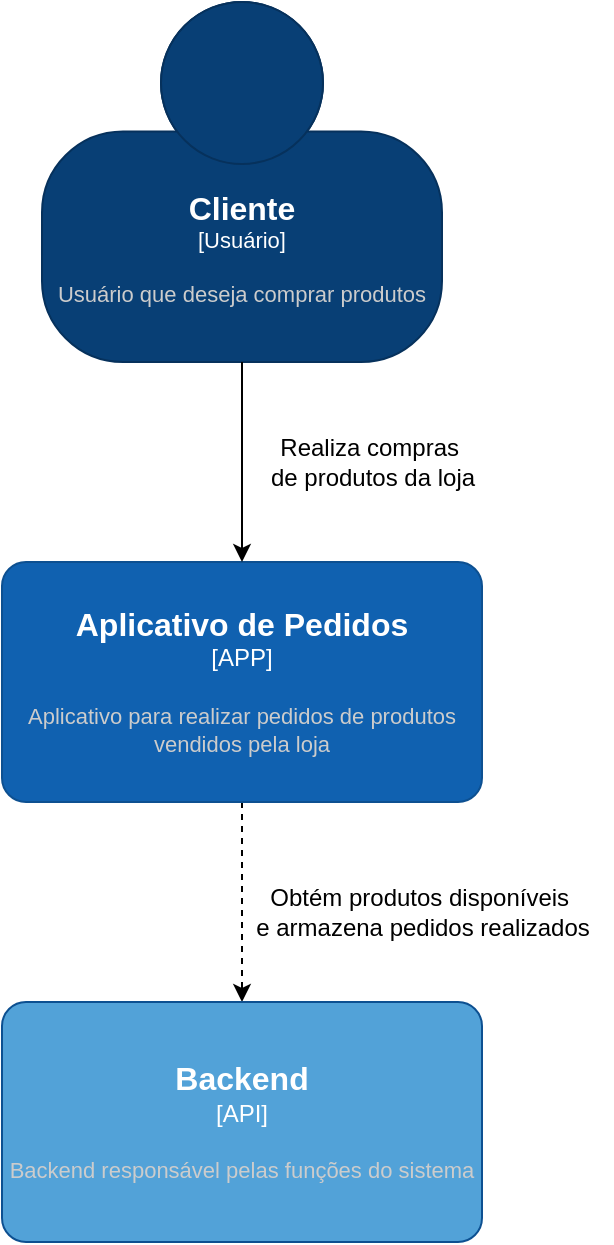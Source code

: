 <mxfile version="26.0.5" pages="3">
  <diagram name="C1-Model-Contexto" id="P6Xj-gvIkoJBpBPAsw49">
    <mxGraphModel dx="1687" dy="868" grid="1" gridSize="10" guides="1" tooltips="1" connect="1" arrows="1" fold="1" page="1" pageScale="1" pageWidth="827" pageHeight="1169" math="0" shadow="0">
      <root>
        <mxCell id="0" />
        <mxCell id="1" parent="0" />
        <object placeholders="1" c4Name="Cliente" c4Type="Usuário" c4Description="Usuário que deseja comprar produtos" label="&lt;font style=&quot;font-size: 16px&quot;&gt;&lt;b&gt;%c4Name%&lt;/b&gt;&lt;/font&gt;&lt;div&gt;[%c4Type%]&lt;/div&gt;&lt;br&gt;&lt;div&gt;&lt;font style=&quot;font-size: 11px&quot;&gt;&lt;font color=&quot;#cccccc&quot;&gt;%c4Description%&lt;/font&gt;&lt;/div&gt;" id="8BtetzVfZ66lAbhuHaZ9-2">
          <mxCell style="html=1;fontSize=11;dashed=0;whiteSpace=wrap;fillColor=#083F75;strokeColor=#06315C;fontColor=#ffffff;shape=mxgraph.c4.person2;align=center;metaEdit=1;points=[[0.5,0,0],[1,0.5,0],[1,0.75,0],[0.75,1,0],[0.5,1,0],[0.25,1,0],[0,0.75,0],[0,0.5,0]];resizable=0;" parent="1" vertex="1">
            <mxGeometry x="314" y="40" width="200" height="180" as="geometry" />
          </mxCell>
        </object>
        <mxCell id="2PF6V-xtBd0P_cYbQhZM-18" style="edgeStyle=orthogonalEdgeStyle;rounded=0;orthogonalLoop=1;jettySize=auto;html=1;dashed=1;" parent="1" source="2PF6V-xtBd0P_cYbQhZM-14" target="2PF6V-xtBd0P_cYbQhZM-15" edge="1">
          <mxGeometry relative="1" as="geometry" />
        </mxCell>
        <object placeholders="1" c4Name="Aplicativo de Pedidos" c4Type="APP" c4Description="Aplicativo para realizar pedidos de produtos vendidos pela loja" label="&lt;font style=&quot;font-size: 16px&quot;&gt;&lt;b&gt;%c4Name%&lt;/b&gt;&lt;/font&gt;&lt;div&gt;[%c4Type%]&lt;/div&gt;&lt;br&gt;&lt;div&gt;&lt;font style=&quot;font-size: 11px&quot;&gt;&lt;font color=&quot;#cccccc&quot;&gt;%c4Description%&lt;/font&gt;&lt;/div&gt;" id="2PF6V-xtBd0P_cYbQhZM-14">
          <mxCell style="rounded=1;whiteSpace=wrap;html=1;labelBackgroundColor=none;fillColor=#1061B0;fontColor=#ffffff;align=center;arcSize=10;strokeColor=#0D5091;metaEdit=1;resizable=0;points=[[0.25,0,0],[0.5,0,0],[0.75,0,0],[1,0.25,0],[1,0.5,0],[1,0.75,0],[0.75,1,0],[0.5,1,0],[0.25,1,0],[0,0.75,0],[0,0.5,0],[0,0.25,0]];" parent="1" vertex="1">
            <mxGeometry x="294" y="320" width="240" height="120" as="geometry" />
          </mxCell>
        </object>
        <object placeholders="1" c4Name="Backend" c4Type="API" c4Description="Backend responsável pelas funções do sistema" label="&lt;font style=&quot;font-size: 16px&quot;&gt;&lt;b&gt;%c4Name%&lt;/b&gt;&lt;/font&gt;&lt;div&gt;[%c4Type%]&lt;/div&gt;&lt;br&gt;&lt;div&gt;&lt;font style=&quot;font-size: 11px&quot;&gt;&lt;font color=&quot;#cccccc&quot;&gt;%c4Description%&lt;/font&gt;&lt;/div&gt;" id="2PF6V-xtBd0P_cYbQhZM-15">
          <mxCell style="rounded=1;whiteSpace=wrap;html=1;labelBackgroundColor=none;fillColor=#52A2D8;fontColor=#ffffff;align=center;arcSize=10;strokeColor=#0D5091;metaEdit=1;resizable=0;points=[[0.25,0,0],[0.5,0,0],[0.75,0,0],[1,0.25,0],[1,0.5,0],[1,0.75,0],[0.75,1,0],[0.5,1,0],[0.25,1,0],[0,0.75,0],[0,0.5,0],[0,0.25,0]];" parent="1" vertex="1">
            <mxGeometry x="294" y="540" width="240" height="120" as="geometry" />
          </mxCell>
        </object>
        <mxCell id="2PF6V-xtBd0P_cYbQhZM-22" value="Obtém produtos disponíveis&amp;nbsp;&lt;div&gt;e armazena pedidos realizados&lt;/div&gt;" style="text;html=1;align=center;verticalAlign=middle;resizable=0;points=[];autosize=1;strokeColor=none;fillColor=none;" parent="1" vertex="1">
          <mxGeometry x="409" y="475" width="190" height="40" as="geometry" />
        </mxCell>
        <mxCell id="Y4gumhEFYaOYsFCcZAqC-1" style="edgeStyle=orthogonalEdgeStyle;rounded=0;orthogonalLoop=1;jettySize=auto;html=1;entryX=0.5;entryY=0;entryDx=0;entryDy=0;entryPerimeter=0;" edge="1" parent="1" source="8BtetzVfZ66lAbhuHaZ9-2" target="2PF6V-xtBd0P_cYbQhZM-14">
          <mxGeometry relative="1" as="geometry" />
        </mxCell>
        <mxCell id="Y4gumhEFYaOYsFCcZAqC-2" value="Realiza compras&amp;nbsp;&lt;div&gt;de produtos da loja&lt;/div&gt;" style="text;html=1;align=center;verticalAlign=middle;resizable=0;points=[];autosize=1;strokeColor=none;fillColor=none;" vertex="1" parent="1">
          <mxGeometry x="414" y="250" width="130" height="40" as="geometry" />
        </mxCell>
      </root>
    </mxGraphModel>
  </diagram>
  <diagram id="NNPbi_yWeky5UOVOy1DD" name="C2-Model-Container">
    <mxGraphModel dx="1687" dy="868" grid="1" gridSize="10" guides="1" tooltips="1" connect="1" arrows="1" fold="1" page="1" pageScale="1" pageWidth="827" pageHeight="1169" math="0" shadow="0">
      <root>
        <mxCell id="0" />
        <mxCell id="1" parent="0" />
        <object placeholders="1" c4Name="Banco de Dados" c4Type="Container" c4Technology="Sql Server" c4Description="Base de dados responsável por armazenar pedidos e produtos" label="&lt;font style=&quot;font-size: 16px&quot;&gt;&lt;b&gt;%c4Name%&lt;/b&gt;&lt;/font&gt;&lt;div&gt;[%c4Type%:&amp;nbsp;%c4Technology%]&lt;/div&gt;&lt;br&gt;&lt;div&gt;&lt;font style=&quot;font-size: 11px&quot;&gt;&lt;font color=&quot;#E6E6E6&quot;&gt;%c4Description%&lt;/font&gt;&lt;/div&gt;" id="bm3YX3Cp5lBTbfjAP98n-1">
          <mxCell style="shape=cylinder3;size=15;whiteSpace=wrap;html=1;boundedLbl=1;rounded=0;labelBackgroundColor=none;fillColor=#23A2D9;fontSize=12;fontColor=#ffffff;align=center;strokeColor=#0E7DAD;metaEdit=1;points=[[0.5,0,0],[1,0.25,0],[1,0.5,0],[1,0.75,0],[0.5,1,0],[0,0.75,0],[0,0.5,0],[0,0.25,0]];resizable=0;" vertex="1" parent="1">
            <mxGeometry x="314" y="840" width="240" height="120" as="geometry" />
          </mxCell>
        </object>
        <mxCell id="YRCpMsuAFsSCkMnbtaSr-11" style="edgeStyle=orthogonalEdgeStyle;rounded=0;orthogonalLoop=1;jettySize=auto;html=1;dashed=1;" edge="1" parent="1" source="bm3YX3Cp5lBTbfjAP98n-2" target="YRCpMsuAFsSCkMnbtaSr-3">
          <mxGeometry relative="1" as="geometry" />
        </mxCell>
        <mxCell id="YRCpMsuAFsSCkMnbtaSr-12" value="Visita o aplicativo e&lt;div&gt;realiza compras&lt;/div&gt;" style="edgeLabel;html=1;align=center;verticalAlign=middle;resizable=0;points=[];" vertex="1" connectable="0" parent="YRCpMsuAFsSCkMnbtaSr-11">
          <mxGeometry x="0.199" y="-1" relative="1" as="geometry">
            <mxPoint as="offset" />
          </mxGeometry>
        </mxCell>
        <object placeholders="1" c4Name="Cliente" c4Type="Usuário" c4Description="Usuário que deseja comprar produtos" label="&lt;font style=&quot;font-size: 16px&quot;&gt;&lt;b&gt;%c4Name%&lt;/b&gt;&lt;/font&gt;&lt;div&gt;[%c4Type%]&lt;/div&gt;&lt;br&gt;&lt;div&gt;&lt;font style=&quot;font-size: 11px&quot;&gt;&lt;font color=&quot;#cccccc&quot;&gt;%c4Description%&lt;/font&gt;&lt;/div&gt;" id="bm3YX3Cp5lBTbfjAP98n-2">
          <mxCell style="html=1;fontSize=11;dashed=0;whiteSpace=wrap;fillColor=#083F75;strokeColor=#06315C;fontColor=#ffffff;shape=mxgraph.c4.person2;align=center;metaEdit=1;points=[[0.5,0,0],[1,0.5,0],[1,0.75,0],[0.75,1,0],[0.5,1,0],[0.25,1,0],[0,0.75,0],[0,0.5,0]];resizable=0;" vertex="1" parent="1">
            <mxGeometry x="314" y="40" width="200" height="180" as="geometry" />
          </mxCell>
        </object>
        <object placeholders="1" c4Name="Api Application" c4Type="Dotnet Core" c4Description="Disponibiliza funções do aplicativo via Json/Https API" label="&lt;font style=&quot;font-size: 16px&quot;&gt;&lt;b&gt;%c4Name%&lt;/b&gt;&lt;/font&gt;&lt;div&gt;[%c4Type%]&lt;/div&gt;&lt;br&gt;&lt;div&gt;&lt;font style=&quot;font-size: 11px&quot;&gt;&lt;font color=&quot;#cccccc&quot;&gt;%c4Description%&lt;/font&gt;&lt;/div&gt;" id="YRCpMsuAFsSCkMnbtaSr-1">
          <mxCell style="rounded=1;whiteSpace=wrap;html=1;labelBackgroundColor=none;fillColor=#1061B0;fontColor=#ffffff;align=center;arcSize=10;strokeColor=#0D5091;metaEdit=1;resizable=0;points=[[0.25,0,0],[0.5,0,0],[0.75,0,0],[1,0.25,0],[1,0.5,0],[1,0.75,0],[0.75,1,0],[0.5,1,0],[0.25,1,0],[0,0.75,0],[0,0.5,0],[0,0.25,0]];" vertex="1" parent="1">
            <mxGeometry x="314" y="610" width="240" height="120" as="geometry" />
          </mxCell>
        </object>
        <mxCell id="YRCpMsuAFsSCkMnbtaSr-7" style="edgeStyle=orthogonalEdgeStyle;rounded=0;orthogonalLoop=1;jettySize=auto;html=1;dashed=1;" edge="1" parent="1" source="YRCpMsuAFsSCkMnbtaSr-2" target="YRCpMsuAFsSCkMnbtaSr-1">
          <mxGeometry relative="1" as="geometry" />
        </mxCell>
        <mxCell id="YRCpMsuAFsSCkMnbtaSr-9" value="Realiza chamadas para API&lt;div&gt;[JSON/HTTPS]&lt;/div&gt;" style="edgeLabel;html=1;align=center;verticalAlign=middle;resizable=0;points=[];" vertex="1" connectable="0" parent="YRCpMsuAFsSCkMnbtaSr-7">
          <mxGeometry x="-0.146" relative="1" as="geometry">
            <mxPoint as="offset" />
          </mxGeometry>
        </mxCell>
        <object placeholders="1" c4Name="Web Application" c4Type="Container" c4Technology="React Web" c4Description="Permite visualizar e realizar pedidos dos produtos disponíveis " label="&lt;font style=&quot;font-size: 16px&quot;&gt;&lt;b&gt;%c4Name%&lt;/b&gt;&lt;/font&gt;&lt;div&gt;[%c4Type%:&amp;nbsp;%c4Technology%]&lt;/div&gt;&lt;br&gt;&lt;div&gt;&lt;font style=&quot;font-size: 11px&quot;&gt;&lt;font color=&quot;#E6E6E6&quot;&gt;%c4Description%&lt;/font&gt;&lt;/div&gt;" id="YRCpMsuAFsSCkMnbtaSr-2">
          <mxCell style="shape=mxgraph.c4.webBrowserContainer2;whiteSpace=wrap;html=1;boundedLbl=1;rounded=0;labelBackgroundColor=none;strokeColor=#118ACD;fillColor=#23A2D9;strokeColor=#118ACD;strokeColor2=#0E7DAD;fontSize=12;fontColor=#ffffff;align=center;metaEdit=1;points=[[0.5,0,0],[1,0.25,0],[1,0.5,0],[1,0.75,0],[0.5,1,0],[0,0.75,0],[0,0.5,0],[0,0.25,0]];resizable=0;" vertex="1" parent="1">
            <mxGeometry x="130" y="320" width="240" height="160" as="geometry" />
          </mxCell>
        </object>
        <mxCell id="YRCpMsuAFsSCkMnbtaSr-6" style="edgeStyle=orthogonalEdgeStyle;rounded=0;orthogonalLoop=1;jettySize=auto;html=1;dashed=1;" edge="1" parent="1" source="YRCpMsuAFsSCkMnbtaSr-3" target="YRCpMsuAFsSCkMnbtaSr-1">
          <mxGeometry relative="1" as="geometry" />
        </mxCell>
        <mxCell id="YRCpMsuAFsSCkMnbtaSr-8" value="Realiza chamadas para API&lt;div&gt;[JSON/HTTPS]&lt;/div&gt;" style="edgeLabel;html=1;align=center;verticalAlign=middle;resizable=0;points=[];" vertex="1" connectable="0" parent="YRCpMsuAFsSCkMnbtaSr-6">
          <mxGeometry x="-0.204" y="1" relative="1" as="geometry">
            <mxPoint as="offset" />
          </mxGeometry>
        </mxCell>
        <object placeholders="1" c4Name="Mobile App" c4Type="Container" c4Technology="React Native" c4Description="Permite visualizar e realizar pedidos dos produtos disponíveis " label="&lt;font style=&quot;font-size: 16px&quot;&gt;&lt;b&gt;%c4Name%&lt;/b&gt;&lt;/font&gt;&lt;div&gt;[%c4Type%:&amp;nbsp;%c4Technology%]&lt;/div&gt;&lt;br&gt;&lt;div&gt;&lt;font style=&quot;font-size: 11px&quot;&gt;&lt;font color=&quot;#E6E6E6&quot;&gt;%c4Description%&lt;/font&gt;&lt;/div&gt;" id="YRCpMsuAFsSCkMnbtaSr-3">
          <mxCell style="shape=mxgraph.c4.webBrowserContainer2;whiteSpace=wrap;html=1;boundedLbl=1;rounded=0;labelBackgroundColor=none;strokeColor=#118ACD;fillColor=#23A2D9;strokeColor=#118ACD;strokeColor2=#0E7DAD;fontSize=12;fontColor=#ffffff;align=center;metaEdit=1;points=[[0.5,0,0],[1,0.25,0],[1,0.5,0],[1,0.75,0],[0.5,1,0],[0,0.75,0],[0,0.5,0],[0,0.25,0]];resizable=0;" vertex="1" parent="1">
            <mxGeometry x="470" y="320" width="240" height="160" as="geometry" />
          </mxCell>
        </object>
        <mxCell id="YRCpMsuAFsSCkMnbtaSr-4" style="edgeStyle=orthogonalEdgeStyle;rounded=0;orthogonalLoop=1;jettySize=auto;html=1;entryX=0.5;entryY=0;entryDx=0;entryDy=0;entryPerimeter=0;dashed=1;" edge="1" parent="1" source="YRCpMsuAFsSCkMnbtaSr-1" target="bm3YX3Cp5lBTbfjAP98n-1">
          <mxGeometry relative="1" as="geometry" />
        </mxCell>
        <mxCell id="YRCpMsuAFsSCkMnbtaSr-5" value="Lê e escreve dados&amp;nbsp;&lt;div&gt;[TCP/SQL]&lt;/div&gt;" style="edgeLabel;html=1;align=center;verticalAlign=middle;resizable=0;points=[];" vertex="1" connectable="0" parent="YRCpMsuAFsSCkMnbtaSr-4">
          <mxGeometry x="0.07" y="-2" relative="1" as="geometry">
            <mxPoint x="2" as="offset" />
          </mxGeometry>
        </mxCell>
        <mxCell id="YRCpMsuAFsSCkMnbtaSr-10" style="edgeStyle=orthogonalEdgeStyle;rounded=0;orthogonalLoop=1;jettySize=auto;html=1;entryX=0.458;entryY=0;entryDx=0;entryDy=0;entryPerimeter=0;dashed=1;" edge="1" parent="1" source="bm3YX3Cp5lBTbfjAP98n-2" target="YRCpMsuAFsSCkMnbtaSr-2">
          <mxGeometry relative="1" as="geometry" />
        </mxCell>
        <mxCell id="YRCpMsuAFsSCkMnbtaSr-13" value="Visita o site e&lt;div&gt;realiza compras&lt;/div&gt;" style="edgeLabel;html=1;align=center;verticalAlign=middle;resizable=0;points=[];" vertex="1" connectable="0" parent="YRCpMsuAFsSCkMnbtaSr-10">
          <mxGeometry x="-0.052" y="-2" relative="1" as="geometry">
            <mxPoint x="-9" as="offset" />
          </mxGeometry>
        </mxCell>
        <object placeholders="1" c4Name="Aplicativo de Pedidos" c4Type="Aplicativo" c4Application="Container" label="&lt;font style=&quot;font-size: 16px&quot;&gt;&lt;b&gt;&lt;div style=&quot;text-align: left&quot;&gt;%c4Name%&lt;/div&gt;&lt;/b&gt;&lt;/font&gt;&lt;div style=&quot;text-align: left&quot;&gt;[%c4Application%]&lt;/div&gt;" id="xVCC3-ShUe-zVOPZ65bl-1">
          <mxCell style="rounded=1;fontSize=11;whiteSpace=wrap;html=1;dashed=1;arcSize=20;fillColor=none;strokeColor=#666666;fontColor=#333333;labelBackgroundColor=none;align=left;verticalAlign=bottom;labelBorderColor=none;spacingTop=0;spacing=10;dashPattern=8 4;metaEdit=1;rotatable=0;perimeter=rectanglePerimeter;noLabel=0;labelPadding=0;allowArrows=0;connectable=0;expand=0;recursiveResize=0;editable=1;pointerEvents=0;absoluteArcSize=1;points=[[0.25,0,0],[0.5,0,0],[0.75,0,0],[1,0.25,0],[1,0.5,0],[1,0.75,0],[0.75,1,0],[0.5,1,0],[0.25,1,0],[0,0.75,0],[0,0.5,0],[0,0.25,0]];" vertex="1" parent="1">
            <mxGeometry x="40" y="240" width="760" height="520" as="geometry" />
          </mxCell>
        </object>
      </root>
    </mxGraphModel>
  </diagram>
  <diagram id="7HnlUpugjB_dQjlhXt8b" name="C3-Model-Components">
    <mxGraphModel dx="1687" dy="868" grid="1" gridSize="10" guides="1" tooltips="1" connect="1" arrows="1" fold="1" page="1" pageScale="1" pageWidth="827" pageHeight="1169" math="0" shadow="0">
      <root>
        <mxCell id="0" />
        <mxCell id="1" parent="0" />
        <mxCell id="0fEk0JnLK3Wr5EQXdf_e-5" style="edgeStyle=orthogonalEdgeStyle;rounded=0;orthogonalLoop=1;jettySize=auto;html=1;dashed=1;" edge="1" parent="1" source="CiKAxNtc-dTXM96i-j2Y-1" target="0fEk0JnLK3Wr5EQXdf_e-1">
          <mxGeometry relative="1" as="geometry" />
        </mxCell>
        <object placeholders="1" c4Name="Web Application" c4Type="Container" c4Technology="React Web" c4Description="Permite visualizar e realizar pedidos dos produtos disponíveis " label="&lt;font style=&quot;font-size: 16px&quot;&gt;&lt;b&gt;%c4Name%&lt;/b&gt;&lt;/font&gt;&lt;div&gt;[%c4Type%:&amp;nbsp;%c4Technology%]&lt;/div&gt;&lt;br&gt;&lt;div&gt;&lt;font style=&quot;font-size: 11px&quot;&gt;&lt;font color=&quot;#E6E6E6&quot;&gt;%c4Description%&lt;/font&gt;&lt;/div&gt;" id="CiKAxNtc-dTXM96i-j2Y-1">
          <mxCell style="shape=mxgraph.c4.webBrowserContainer2;whiteSpace=wrap;html=1;boundedLbl=1;rounded=0;labelBackgroundColor=none;strokeColor=#118ACD;fillColor=#23A2D9;strokeColor=#118ACD;strokeColor2=#0E7DAD;fontSize=12;fontColor=#ffffff;align=center;metaEdit=1;points=[[0.5,0,0],[1,0.25,0],[1,0.5,0],[1,0.75,0],[0.5,1,0],[0,0.75,0],[0,0.5,0],[0,0.25,0]];resizable=0;" vertex="1" parent="1">
            <mxGeometry x="150" y="50" width="240" height="160" as="geometry" />
          </mxCell>
        </object>
        <mxCell id="0fEk0JnLK3Wr5EQXdf_e-4" style="edgeStyle=orthogonalEdgeStyle;rounded=0;orthogonalLoop=1;jettySize=auto;html=1;dashed=1;" edge="1" parent="1" source="CiKAxNtc-dTXM96i-j2Y-2" target="0fEk0JnLK3Wr5EQXdf_e-1">
          <mxGeometry relative="1" as="geometry" />
        </mxCell>
        <mxCell id="9gAIJny8kEpuSCLckgEz-1" value="Realiza chamadas para API&lt;div&gt;[JSON/HTTPS]&lt;/div&gt;" style="edgeLabel;html=1;align=center;verticalAlign=middle;resizable=0;points=[];" vertex="1" connectable="0" parent="0fEk0JnLK3Wr5EQXdf_e-4">
          <mxGeometry x="-0.118" relative="1" as="geometry">
            <mxPoint x="-89" as="offset" />
          </mxGeometry>
        </mxCell>
        <object placeholders="1" c4Name="Mobile App" c4Type="Container" c4Technology="React Native" c4Description="Permite visualizar e realizar pedidos dos produtos disponíveis " label="&lt;font style=&quot;font-size: 16px&quot;&gt;&lt;b&gt;%c4Name%&lt;/b&gt;&lt;/font&gt;&lt;div&gt;[%c4Type%:&amp;nbsp;%c4Technology%]&lt;/div&gt;&lt;br&gt;&lt;div&gt;&lt;font style=&quot;font-size: 11px&quot;&gt;&lt;font color=&quot;#E6E6E6&quot;&gt;%c4Description%&lt;/font&gt;&lt;/div&gt;" id="CiKAxNtc-dTXM96i-j2Y-2">
          <mxCell style="shape=mxgraph.c4.webBrowserContainer2;whiteSpace=wrap;html=1;boundedLbl=1;rounded=0;labelBackgroundColor=none;strokeColor=#118ACD;fillColor=#23A2D9;strokeColor=#118ACD;strokeColor2=#0E7DAD;fontSize=12;fontColor=#ffffff;align=center;metaEdit=1;points=[[0.5,0,0],[1,0.25,0],[1,0.5,0],[1,0.75,0],[0.5,1,0],[0,0.75,0],[0,0.5,0],[0,0.25,0]];resizable=0;" vertex="1" parent="1">
            <mxGeometry x="440" y="50" width="240" height="160" as="geometry" />
          </mxCell>
        </object>
        <object placeholders="1" c4Name="Banco de Dados" c4Type="Container" c4Technology="Sql Server" c4Description="Base de dados responsável por armazenar pedidos e produtos" label="&lt;font style=&quot;font-size: 16px&quot;&gt;&lt;b&gt;%c4Name%&lt;/b&gt;&lt;/font&gt;&lt;div&gt;[%c4Type%:&amp;nbsp;%c4Technology%]&lt;/div&gt;&lt;br&gt;&lt;div&gt;&lt;font style=&quot;font-size: 11px&quot;&gt;&lt;font color=&quot;#E6E6E6&quot;&gt;%c4Description%&lt;/font&gt;&lt;/div&gt;" id="pJy6kzoBRsaqMJrEF9-y-1">
          <mxCell style="shape=cylinder3;size=15;whiteSpace=wrap;html=1;boundedLbl=1;rounded=0;labelBackgroundColor=none;fillColor=#23A2D9;fontSize=12;fontColor=#ffffff;align=center;strokeColor=#0E7DAD;metaEdit=1;points=[[0.5,0,0],[1,0.25,0],[1,0.5,0],[1,0.75,0],[0.5,1,0],[0,0.75,0],[0,0.5,0],[0,0.25,0]];resizable=0;" vertex="1" parent="1">
            <mxGeometry x="294" y="820" width="240" height="120" as="geometry" />
          </mxCell>
        </object>
        <object placeholders="1" c4Name="Api Application" c4Type="Container" c4Application="Container" label="&lt;font style=&quot;font-size: 16px&quot;&gt;&lt;b&gt;&lt;div style=&quot;text-align: left&quot;&gt;%c4Name%&lt;/div&gt;&lt;/b&gt;&lt;/font&gt;&lt;div style=&quot;text-align: left&quot;&gt;[%c4Application%]&lt;/div&gt;" id="eLqkmgujVAuL_n9X3klb-1">
          <mxCell style="rounded=1;fontSize=11;whiteSpace=wrap;html=1;dashed=1;arcSize=20;fillColor=none;strokeColor=#666666;fontColor=#333333;labelBackgroundColor=none;align=left;verticalAlign=bottom;labelBorderColor=none;spacingTop=0;spacing=10;dashPattern=8 4;metaEdit=1;rotatable=0;perimeter=rectanglePerimeter;noLabel=0;labelPadding=0;allowArrows=0;connectable=0;expand=0;recursiveResize=0;editable=1;pointerEvents=0;absoluteArcSize=1;points=[[0.25,0,0],[0.5,0,0],[0.75,0,0],[1,0.25,0],[1,0.5,0],[1,0.75,0],[0.75,1,0],[0.5,1,0],[0.25,1,0],[0,0.75,0],[0,0.5,0],[0,0.25,0]];" vertex="1" parent="1">
            <mxGeometry x="39" y="320" width="750" height="440" as="geometry" />
          </mxCell>
        </object>
        <mxCell id="0fEk0JnLK3Wr5EQXdf_e-6" style="edgeStyle=orthogonalEdgeStyle;rounded=0;orthogonalLoop=1;jettySize=auto;html=1;dashed=1;" edge="1" parent="1" source="0fEk0JnLK3Wr5EQXdf_e-1" target="0fEk0JnLK3Wr5EQXdf_e-2">
          <mxGeometry relative="1" as="geometry" />
        </mxCell>
        <mxCell id="0fEk0JnLK3Wr5EQXdf_e-9" value="Usa" style="edgeLabel;html=1;align=center;verticalAlign=middle;resizable=0;points=[];" vertex="1" connectable="0" parent="0fEk0JnLK3Wr5EQXdf_e-6">
          <mxGeometry x="-0.133" y="-2" relative="1" as="geometry">
            <mxPoint as="offset" />
          </mxGeometry>
        </mxCell>
        <object placeholders="1" c4Name="PedidosController" c4Type="Dotnet Core" c4Description="Disponibiliza funções para criar pedidos" label="&lt;font style=&quot;font-size: 16px&quot;&gt;&lt;b&gt;%c4Name%&lt;/b&gt;&lt;/font&gt;&lt;div&gt;[%c4Type%]&lt;/div&gt;&lt;br&gt;&lt;div&gt;&lt;font style=&quot;font-size: 11px&quot;&gt;&lt;font color=&quot;#cccccc&quot;&gt;%c4Description%&lt;/font&gt;&lt;/div&gt;" id="0fEk0JnLK3Wr5EQXdf_e-1">
          <mxCell style="rounded=1;whiteSpace=wrap;html=1;labelBackgroundColor=none;fillColor=#1061B0;fontColor=#ffffff;align=center;arcSize=10;strokeColor=#0D5091;metaEdit=1;resizable=0;points=[[0.25,0,0],[0.5,0,0],[0.75,0,0],[1,0.25,0],[1,0.5,0],[1,0.75,0],[0.75,1,0],[0.5,1,0],[0.25,1,0],[0,0.75,0],[0,0.5,0],[0,0.25,0]];" vertex="1" parent="1">
            <mxGeometry x="294" y="340" width="240" height="120" as="geometry" />
          </mxCell>
        </object>
        <mxCell id="0fEk0JnLK3Wr5EQXdf_e-7" style="edgeStyle=orthogonalEdgeStyle;rounded=0;orthogonalLoop=1;jettySize=auto;html=1;dashed=1;" edge="1" parent="1" source="0fEk0JnLK3Wr5EQXdf_e-2">
          <mxGeometry relative="1" as="geometry">
            <mxPoint x="320" y="600" as="targetPoint" />
          </mxGeometry>
        </mxCell>
        <mxCell id="0fEk0JnLK3Wr5EQXdf_e-10" value="Usa" style="edgeLabel;html=1;align=center;verticalAlign=middle;resizable=0;points=[];" vertex="1" connectable="0" parent="0fEk0JnLK3Wr5EQXdf_e-7">
          <mxGeometry x="-0.052" y="2" relative="1" as="geometry">
            <mxPoint as="offset" />
          </mxGeometry>
        </mxCell>
        <object placeholders="1" c4Name="CadastrarPedidoHandler" c4Type="Dotnet Core" c4Description="Realiza validações e encaminha o cadastro do pedido na base" label="&lt;font style=&quot;font-size: 16px&quot;&gt;&lt;b&gt;%c4Name%&lt;/b&gt;&lt;/font&gt;&lt;div&gt;[%c4Type%]&lt;/div&gt;&lt;br&gt;&lt;div&gt;&lt;font style=&quot;font-size: 11px&quot;&gt;&lt;font color=&quot;#cccccc&quot;&gt;%c4Description%&lt;/font&gt;&lt;/div&gt;" id="0fEk0JnLK3Wr5EQXdf_e-2">
          <mxCell style="rounded=1;whiteSpace=wrap;html=1;labelBackgroundColor=none;fillColor=#1061B0;fontColor=#ffffff;align=center;arcSize=10;strokeColor=#0D5091;metaEdit=1;resizable=0;points=[[0.25,0,0],[0.5,0,0],[0.75,0,0],[1,0.25,0],[1,0.5,0],[1,0.75,0],[0.75,1,0],[0.5,1,0],[0.25,1,0],[0,0.75,0],[0,0.5,0],[0,0.25,0]];" vertex="1" parent="1">
            <mxGeometry x="520" y="540" width="240" height="120" as="geometry" />
          </mxCell>
        </object>
        <mxCell id="0fEk0JnLK3Wr5EQXdf_e-8" style="edgeStyle=orthogonalEdgeStyle;rounded=0;orthogonalLoop=1;jettySize=auto;html=1;dashed=1;" edge="1" parent="1" source="0fEk0JnLK3Wr5EQXdf_e-3" target="pJy6kzoBRsaqMJrEF9-y-1">
          <mxGeometry relative="1" as="geometry" />
        </mxCell>
        <mxCell id="5vSMXtsg7WGZLUthrUke-1" value="Lê e escreve dados&amp;nbsp;&lt;div&gt;[TCP/SQL]&lt;/div&gt;" style="edgeLabel;html=1;align=center;verticalAlign=middle;resizable=0;points=[];" vertex="1" connectable="0" parent="0fEk0JnLK3Wr5EQXdf_e-8">
          <mxGeometry x="-0.002" y="3" relative="1" as="geometry">
            <mxPoint as="offset" />
          </mxGeometry>
        </mxCell>
        <object placeholders="1" c4Name="PedidosRepositorio" c4Type="Dotnet Core" c4Description="Salva o pedido na base de dados" label="&lt;font style=&quot;font-size: 16px&quot;&gt;&lt;b&gt;%c4Name%&lt;/b&gt;&lt;/font&gt;&lt;div&gt;[%c4Type%]&lt;/div&gt;&lt;br&gt;&lt;div&gt;&lt;font style=&quot;font-size: 11px&quot;&gt;&lt;font color=&quot;#cccccc&quot;&gt;%c4Description%&lt;/font&gt;&lt;/div&gt;" id="0fEk0JnLK3Wr5EQXdf_e-3">
          <mxCell style="rounded=1;whiteSpace=wrap;html=1;labelBackgroundColor=none;fillColor=#1061B0;fontColor=#ffffff;align=center;arcSize=10;strokeColor=#0D5091;metaEdit=1;resizable=0;points=[[0.25,0,0],[0.5,0,0],[0.75,0,0],[1,0.25,0],[1,0.5,0],[1,0.75,0],[0.75,1,0],[0.5,1,0],[0.25,1,0],[0,0.75,0],[0,0.5,0],[0,0.25,0]];" vertex="1" parent="1">
            <mxGeometry x="80" y="540" width="240" height="120" as="geometry" />
          </mxCell>
        </object>
      </root>
    </mxGraphModel>
  </diagram>
</mxfile>
